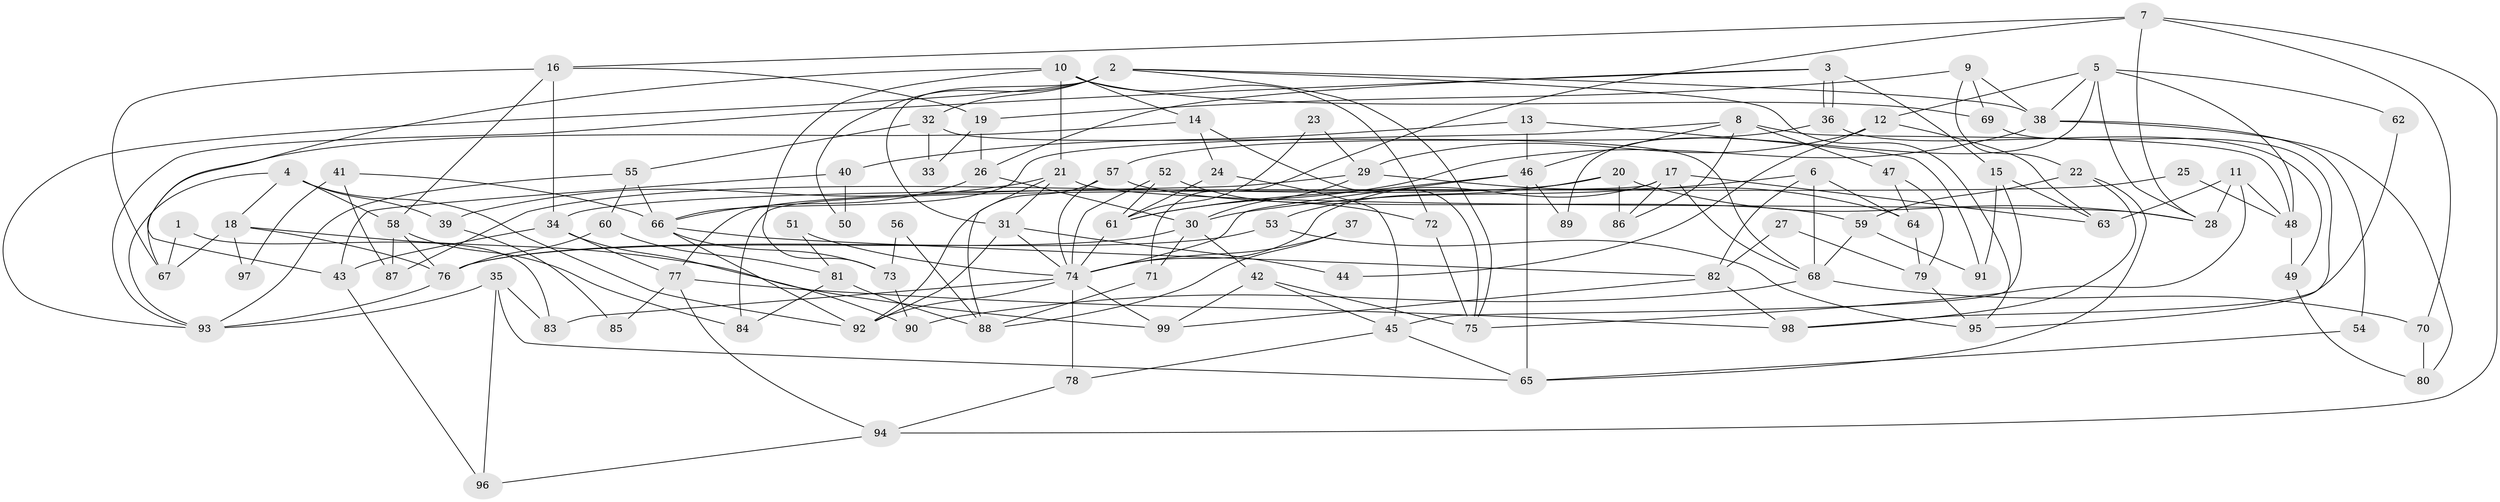 // Generated by graph-tools (version 1.1) at 2025/15/03/09/25 04:15:03]
// undirected, 99 vertices, 198 edges
graph export_dot {
graph [start="1"]
  node [color=gray90,style=filled];
  1;
  2;
  3;
  4;
  5;
  6;
  7;
  8;
  9;
  10;
  11;
  12;
  13;
  14;
  15;
  16;
  17;
  18;
  19;
  20;
  21;
  22;
  23;
  24;
  25;
  26;
  27;
  28;
  29;
  30;
  31;
  32;
  33;
  34;
  35;
  36;
  37;
  38;
  39;
  40;
  41;
  42;
  43;
  44;
  45;
  46;
  47;
  48;
  49;
  50;
  51;
  52;
  53;
  54;
  55;
  56;
  57;
  58;
  59;
  60;
  61;
  62;
  63;
  64;
  65;
  66;
  67;
  68;
  69;
  70;
  71;
  72;
  73;
  74;
  75;
  76;
  77;
  78;
  79;
  80;
  81;
  82;
  83;
  84;
  85;
  86;
  87;
  88;
  89;
  90;
  91;
  92;
  93;
  94;
  95;
  96;
  97;
  98;
  99;
  1 -- 83;
  1 -- 67;
  2 -- 31;
  2 -- 38;
  2 -- 32;
  2 -- 50;
  2 -- 75;
  2 -- 93;
  2 -- 95;
  3 -- 36;
  3 -- 36;
  3 -- 93;
  3 -- 15;
  3 -- 26;
  4 -- 92;
  4 -- 93;
  4 -- 18;
  4 -- 39;
  4 -- 58;
  5 -- 12;
  5 -- 38;
  5 -- 28;
  5 -- 48;
  5 -- 62;
  5 -- 89;
  6 -- 30;
  6 -- 82;
  6 -- 64;
  6 -- 68;
  7 -- 28;
  7 -- 70;
  7 -- 16;
  7 -- 71;
  7 -- 94;
  8 -- 46;
  8 -- 66;
  8 -- 47;
  8 -- 48;
  8 -- 86;
  9 -- 19;
  9 -- 69;
  9 -- 22;
  9 -- 38;
  10 -- 43;
  10 -- 73;
  10 -- 14;
  10 -- 21;
  10 -- 69;
  10 -- 72;
  11 -- 75;
  11 -- 48;
  11 -- 28;
  11 -- 63;
  12 -- 29;
  12 -- 63;
  12 -- 44;
  13 -- 46;
  13 -- 91;
  13 -- 40;
  14 -- 75;
  14 -- 24;
  14 -- 67;
  15 -- 63;
  15 -- 45;
  15 -- 91;
  16 -- 58;
  16 -- 19;
  16 -- 34;
  16 -- 67;
  17 -- 74;
  17 -- 84;
  17 -- 63;
  17 -- 68;
  17 -- 86;
  18 -- 67;
  18 -- 76;
  18 -- 97;
  18 -- 99;
  19 -- 26;
  19 -- 33;
  20 -- 28;
  20 -- 86;
  20 -- 53;
  20 -- 87;
  21 -- 28;
  21 -- 31;
  21 -- 39;
  21 -- 88;
  22 -- 65;
  22 -- 59;
  22 -- 98;
  23 -- 29;
  23 -- 61;
  24 -- 45;
  24 -- 61;
  25 -- 34;
  25 -- 48;
  26 -- 30;
  26 -- 66;
  27 -- 79;
  27 -- 82;
  29 -- 30;
  29 -- 64;
  29 -- 77;
  30 -- 42;
  30 -- 76;
  30 -- 71;
  31 -- 74;
  31 -- 44;
  31 -- 92;
  32 -- 68;
  32 -- 33;
  32 -- 55;
  34 -- 77;
  34 -- 43;
  34 -- 90;
  35 -- 93;
  35 -- 65;
  35 -- 83;
  35 -- 96;
  36 -- 57;
  36 -- 49;
  37 -- 74;
  37 -- 88;
  38 -- 61;
  38 -- 54;
  38 -- 80;
  39 -- 85;
  40 -- 43;
  40 -- 50;
  41 -- 87;
  41 -- 66;
  41 -- 97;
  42 -- 75;
  42 -- 99;
  42 -- 45;
  43 -- 96;
  45 -- 65;
  45 -- 78;
  46 -- 61;
  46 -- 74;
  46 -- 65;
  46 -- 89;
  47 -- 64;
  47 -- 79;
  48 -- 49;
  49 -- 80;
  51 -- 74;
  51 -- 81;
  52 -- 61;
  52 -- 74;
  52 -- 72;
  53 -- 76;
  53 -- 95;
  54 -- 65;
  55 -- 66;
  55 -- 60;
  55 -- 93;
  56 -- 73;
  56 -- 88;
  57 -- 92;
  57 -- 59;
  57 -- 74;
  58 -- 76;
  58 -- 84;
  58 -- 87;
  59 -- 68;
  59 -- 91;
  60 -- 76;
  60 -- 81;
  61 -- 74;
  62 -- 98;
  64 -- 79;
  66 -- 82;
  66 -- 73;
  66 -- 92;
  68 -- 70;
  68 -- 90;
  69 -- 95;
  70 -- 80;
  71 -- 88;
  72 -- 75;
  73 -- 90;
  74 -- 92;
  74 -- 78;
  74 -- 83;
  74 -- 99;
  76 -- 93;
  77 -- 94;
  77 -- 85;
  77 -- 98;
  78 -- 94;
  79 -- 95;
  81 -- 88;
  81 -- 84;
  82 -- 99;
  82 -- 98;
  94 -- 96;
}
